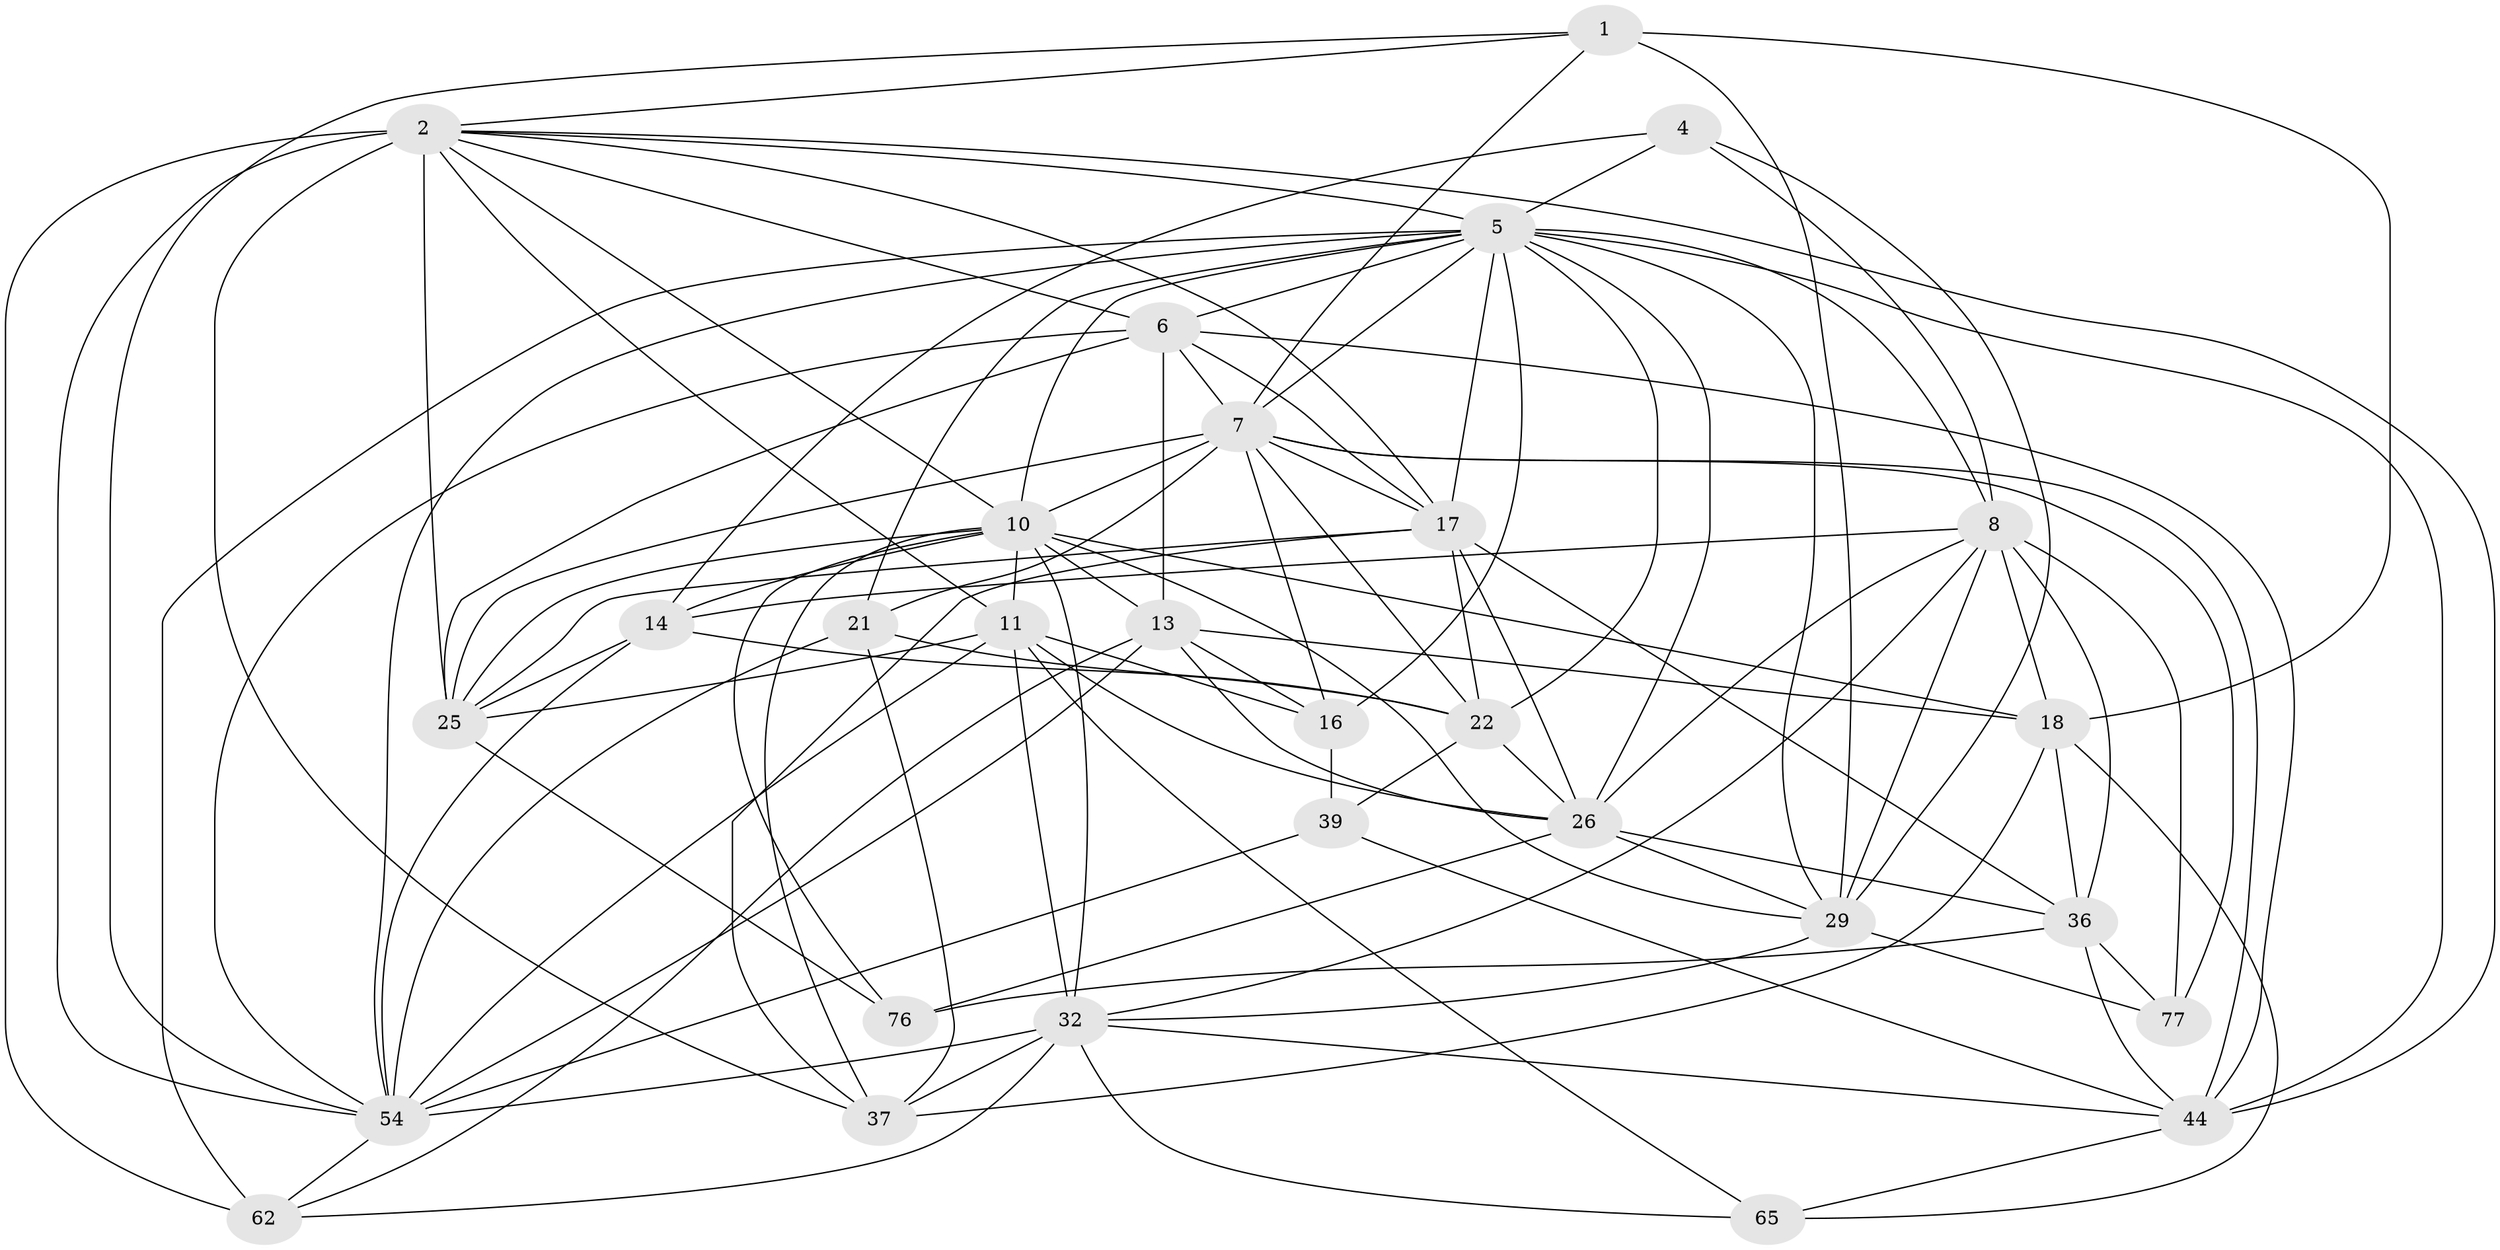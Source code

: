 // original degree distribution, {4: 1.0}
// Generated by graph-tools (version 1.1) at 2025/20/03/04/25 18:20:53]
// undirected, 29 vertices, 108 edges
graph export_dot {
graph [start="1"]
  node [color=gray90,style=filled];
  1 [super="+59"];
  2 [super="+9+61+3"];
  4;
  5 [super="+38+23"];
  6 [super="+19"];
  7 [super="+57+20"];
  8 [super="+55+12+53"];
  10 [super="+50+49+71"];
  11 [super="+99+58+24"];
  13 [super="+15+68"];
  14 [super="+84+92"];
  16 [super="+96+90"];
  17 [super="+27"];
  18 [super="+40+69"];
  21 [super="+34"];
  22 [super="+75+80"];
  25 [super="+63+30"];
  26 [super="+33+28"];
  29 [super="+52+56"];
  32 [super="+72+89+82"];
  36 [super="+78+60"];
  37 [super="+42"];
  39;
  44 [super="+87+64"];
  54 [super="+97+83+70"];
  62 [super="+66"];
  65;
  76;
  77;
  1 -- 18 [weight=2];
  1 -- 7;
  1 -- 29;
  1 -- 54;
  1 -- 2;
  2 -- 62 [weight=2];
  2 -- 37 [weight=2];
  2 -- 6;
  2 -- 5;
  2 -- 10;
  2 -- 44 [weight=2];
  2 -- 17;
  2 -- 54;
  2 -- 25;
  2 -- 11;
  4 -- 29;
  4 -- 8;
  4 -- 14;
  4 -- 5;
  5 -- 44;
  5 -- 16 [weight=2];
  5 -- 8;
  5 -- 22;
  5 -- 26 [weight=2];
  5 -- 6;
  5 -- 7;
  5 -- 10;
  5 -- 29;
  5 -- 21;
  5 -- 62;
  5 -- 17 [weight=2];
  5 -- 54;
  6 -- 13;
  6 -- 44;
  6 -- 7;
  6 -- 17;
  6 -- 54;
  6 -- 25;
  7 -- 10;
  7 -- 22 [weight=2];
  7 -- 21;
  7 -- 44;
  7 -- 77;
  7 -- 16;
  7 -- 17;
  7 -- 25;
  8 -- 29;
  8 -- 14;
  8 -- 32;
  8 -- 36;
  8 -- 18;
  8 -- 26 [weight=2];
  8 -- 77;
  10 -- 13;
  10 -- 32;
  10 -- 11;
  10 -- 37;
  10 -- 76;
  10 -- 25;
  10 -- 14;
  10 -- 29;
  10 -- 18;
  11 -- 65;
  11 -- 25 [weight=2];
  11 -- 16;
  11 -- 26 [weight=2];
  11 -- 54;
  11 -- 32;
  13 -- 26 [weight=2];
  13 -- 62;
  13 -- 16;
  13 -- 54;
  13 -- 18;
  14 -- 22 [weight=2];
  14 -- 54;
  14 -- 25 [weight=2];
  16 -- 39;
  17 -- 37;
  17 -- 22;
  17 -- 36;
  17 -- 26;
  17 -- 25;
  18 -- 65;
  18 -- 36;
  18 -- 37;
  21 -- 54 [weight=2];
  21 -- 37;
  21 -- 22;
  22 -- 39;
  22 -- 26 [weight=2];
  25 -- 76;
  26 -- 29;
  26 -- 36;
  26 -- 76;
  29 -- 32;
  29 -- 77;
  32 -- 44;
  32 -- 37 [weight=2];
  32 -- 54;
  32 -- 65;
  32 -- 62;
  36 -- 76;
  36 -- 77;
  36 -- 44 [weight=2];
  39 -- 54;
  39 -- 44;
  44 -- 65;
  54 -- 62;
}
